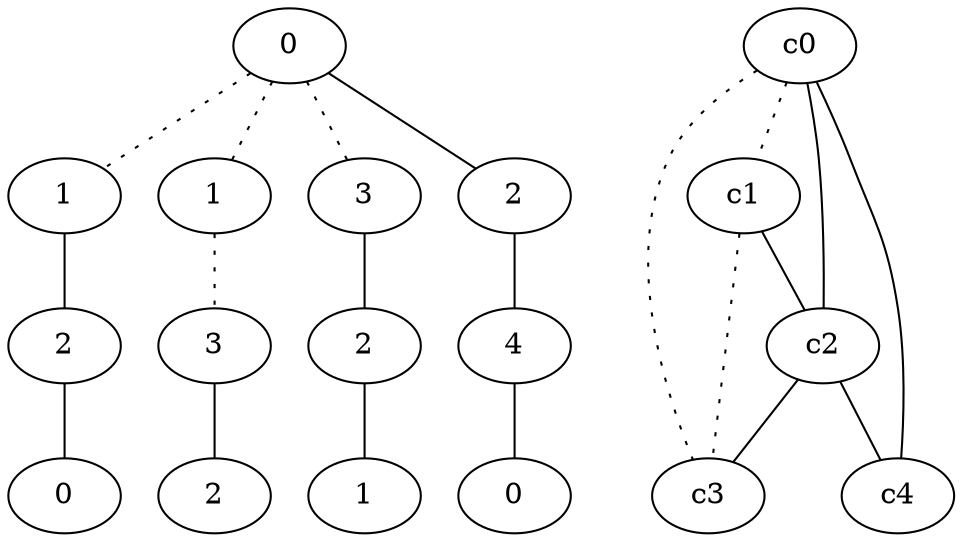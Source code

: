 graph {
a0[label=0];
a1[label=1];
a2[label=2];
a3[label=0];
a4[label=1];
a5[label=3];
a6[label=2];
a7[label=3];
a8[label=2];
a9[label=1];
a10[label=2];
a11[label=4];
a12[label=0];
a0 -- a1 [style=dotted];
a0 -- a4 [style=dotted];
a0 -- a7 [style=dotted];
a0 -- a10;
a1 -- a2;
a2 -- a3;
a4 -- a5 [style=dotted];
a5 -- a6;
a7 -- a8;
a8 -- a9;
a10 -- a11;
a11 -- a12;
c0 -- c1 [style=dotted];
c0 -- c2;
c0 -- c3 [style=dotted];
c0 -- c4;
c1 -- c2;
c1 -- c3 [style=dotted];
c2 -- c3;
c2 -- c4;
}
